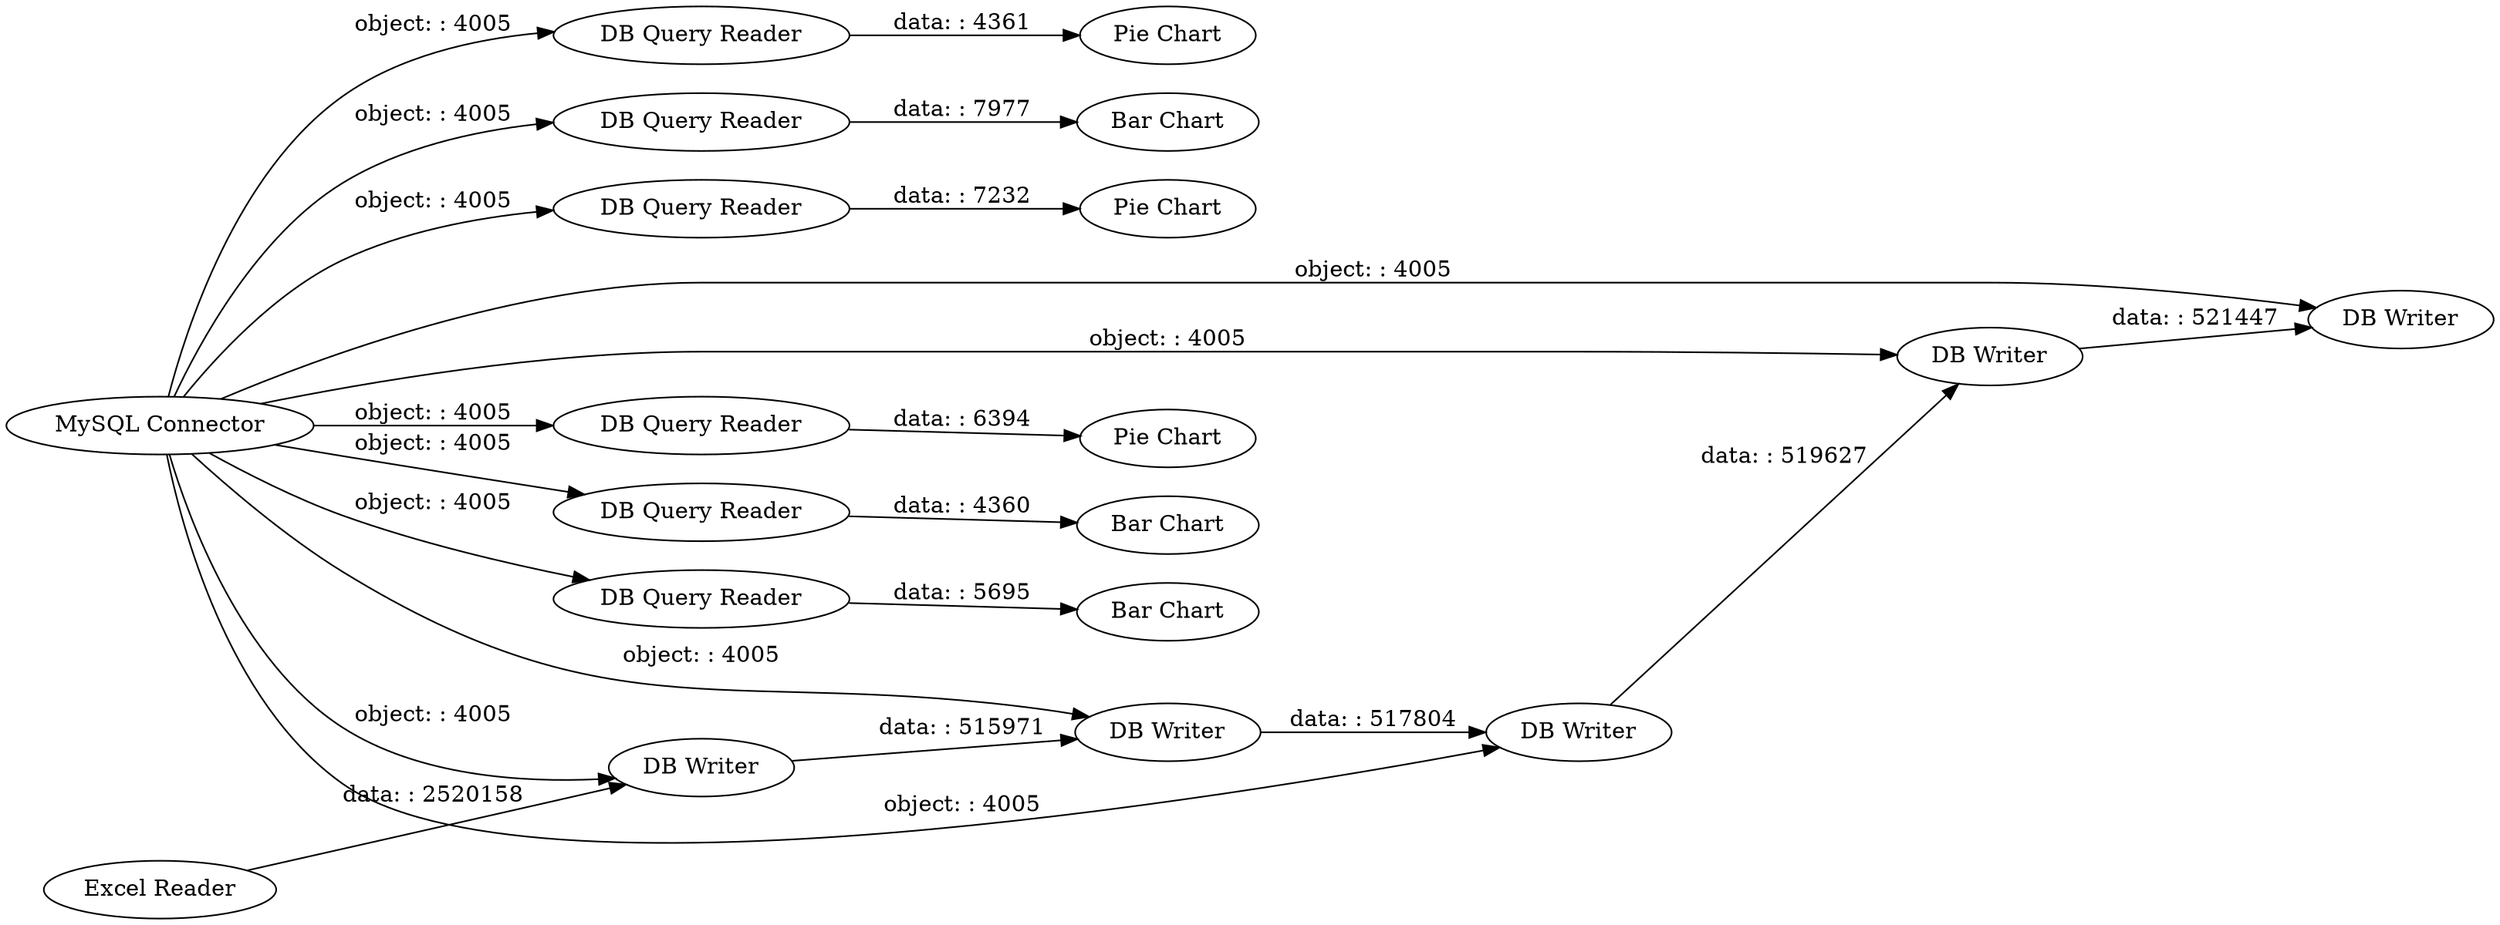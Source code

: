 digraph {
	"6230529269895502522_28" [label="Pie Chart"]
	"6230529269895502522_7" [label="DB Writer"]
	"6230529269895502522_27" [label="DB Query Reader"]
	"6230529269895502522_3" [label="DB Writer"]
	"6230529269895502522_14" [label="DB Query Reader"]
	"6230529269895502522_6" [label="DB Writer"]
	"6230529269895502522_23" [label="DB Query Reader"]
	"6230529269895502522_1" [label="Excel Reader"]
	"6230529269895502522_21" [label="DB Query Reader"]
	"6230529269895502522_20" [label="Pie Chart"]
	"6230529269895502522_5" [label="MySQL Connector"]
	"6230529269895502522_24" [label="DB Query Reader"]
	"6230529269895502522_8" [label="DB Writer"]
	"6230529269895502522_22" [label="Pie Chart"]
	"6230529269895502522_25" [label="Bar Chart"]
	"6230529269895502522_9" [label="DB Writer"]
	"6230529269895502522_18" [label="Bar Chart"]
	"6230529269895502522_16" [label="DB Query Reader"]
	"6230529269895502522_26" [label="Bar Chart"]
	"6230529269895502522_3" -> "6230529269895502522_6" [label="data: : 515971"]
	"6230529269895502522_21" -> "6230529269895502522_22" [label="data: : 4361"]
	"6230529269895502522_5" -> "6230529269895502522_21" [label="object: : 4005"]
	"6230529269895502522_5" -> "6230529269895502522_16" [label="object: : 4005"]
	"6230529269895502522_5" -> "6230529269895502522_8" [label="object: : 4005"]
	"6230529269895502522_5" -> "6230529269895502522_27" [label="object: : 4005"]
	"6230529269895502522_6" -> "6230529269895502522_7" [label="data: : 517804"]
	"6230529269895502522_16" -> "6230529269895502522_20" [label="data: : 6394"]
	"6230529269895502522_5" -> "6230529269895502522_3" [label="object: : 4005"]
	"6230529269895502522_5" -> "6230529269895502522_23" [label="object: : 4005"]
	"6230529269895502522_7" -> "6230529269895502522_8" [label="data: : 519627"]
	"6230529269895502522_24" -> "6230529269895502522_26" [label="data: : 7977"]
	"6230529269895502522_27" -> "6230529269895502522_28" [label="data: : 7232"]
	"6230529269895502522_14" -> "6230529269895502522_18" [label="data: : 4360"]
	"6230529269895502522_5" -> "6230529269895502522_7" [label="object: : 4005"]
	"6230529269895502522_1" -> "6230529269895502522_3" [label="data: : 2520158"]
	"6230529269895502522_5" -> "6230529269895502522_9" [label="object: : 4005"]
	"6230529269895502522_5" -> "6230529269895502522_24" [label="object: : 4005"]
	"6230529269895502522_5" -> "6230529269895502522_14" [label="object: : 4005"]
	"6230529269895502522_23" -> "6230529269895502522_25" [label="data: : 5695"]
	"6230529269895502522_5" -> "6230529269895502522_6" [label="object: : 4005"]
	"6230529269895502522_8" -> "6230529269895502522_9" [label="data: : 521447"]
	rankdir=LR
}
